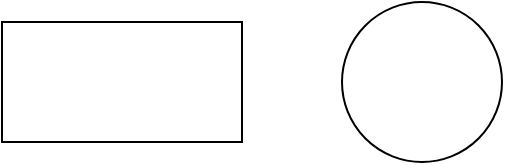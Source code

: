 <mxfile version="24.2.3" type="device">
  <diagram name="Страница — 1" id="H8jETWUa3-pjOuq8TGK6">
    <mxGraphModel dx="976" dy="701" grid="1" gridSize="10" guides="1" tooltips="1" connect="1" arrows="1" fold="1" page="1" pageScale="1" pageWidth="827" pageHeight="1169" math="0" shadow="0">
      <root>
        <mxCell id="0" />
        <mxCell id="1" parent="0" />
        <mxCell id="phWrf5UB4rtK7mij1jOE-1" value="" style="rounded=0;whiteSpace=wrap;html=1;" vertex="1" parent="1">
          <mxGeometry x="270" y="220" width="120" height="60" as="geometry" />
        </mxCell>
        <mxCell id="phWrf5UB4rtK7mij1jOE-2" value="" style="ellipse;whiteSpace=wrap;html=1;aspect=fixed;" vertex="1" parent="1">
          <mxGeometry x="440" y="210" width="80" height="80" as="geometry" />
        </mxCell>
      </root>
    </mxGraphModel>
  </diagram>
</mxfile>
